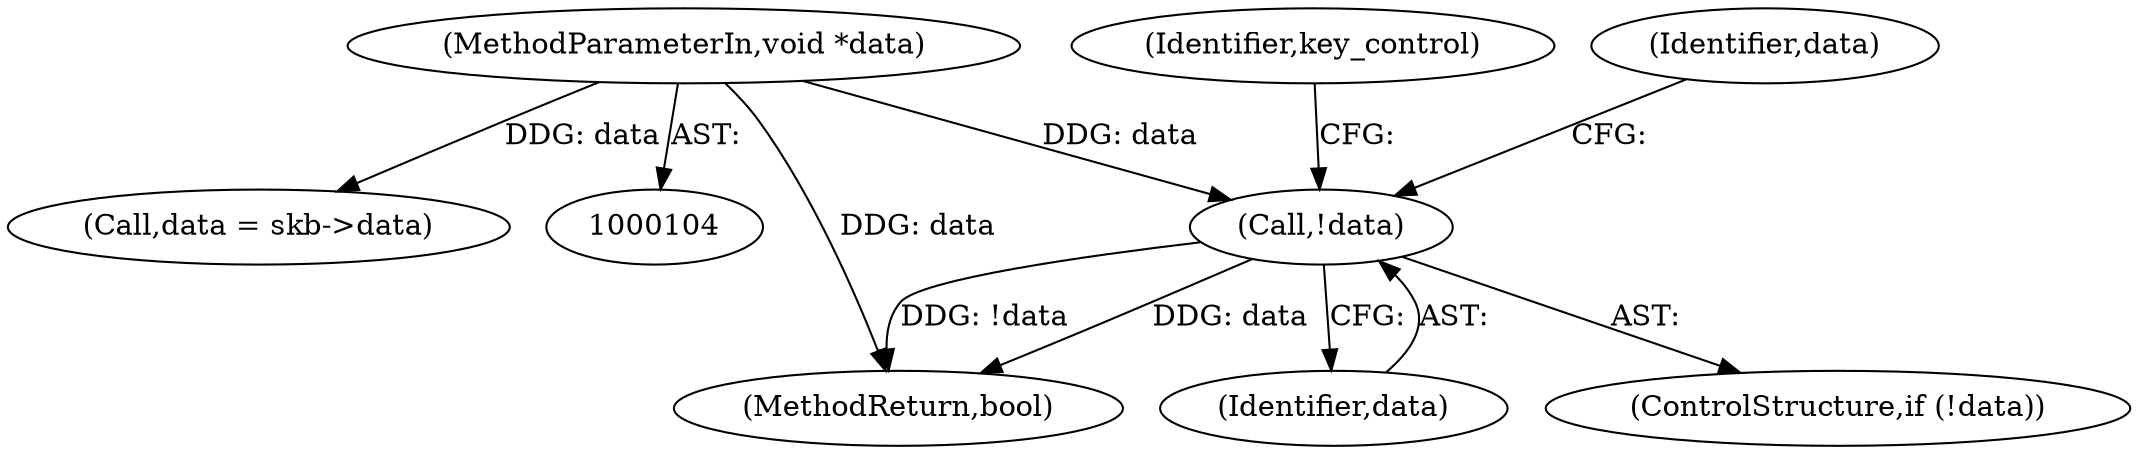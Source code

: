 digraph "0_linux_a6e544b0a88b53114bfa5a57e21b7be7a8dfc9d0@pointer" {
"1000128" [label="(Call,!data)"];
"1000108" [label="(MethodParameterIn,void *data)"];
"1000777" [label="(MethodReturn,bool)"];
"1000108" [label="(MethodParameterIn,void *data)"];
"1000131" [label="(Call,data = skb->data)"];
"1000150" [label="(Identifier,key_control)"];
"1000129" [label="(Identifier,data)"];
"1000128" [label="(Call,!data)"];
"1000127" [label="(ControlStructure,if (!data))"];
"1000132" [label="(Identifier,data)"];
"1000128" -> "1000127"  [label="AST: "];
"1000128" -> "1000129"  [label="CFG: "];
"1000129" -> "1000128"  [label="AST: "];
"1000132" -> "1000128"  [label="CFG: "];
"1000150" -> "1000128"  [label="CFG: "];
"1000128" -> "1000777"  [label="DDG: data"];
"1000128" -> "1000777"  [label="DDG: !data"];
"1000108" -> "1000128"  [label="DDG: data"];
"1000108" -> "1000104"  [label="AST: "];
"1000108" -> "1000777"  [label="DDG: data"];
"1000108" -> "1000131"  [label="DDG: data"];
}
